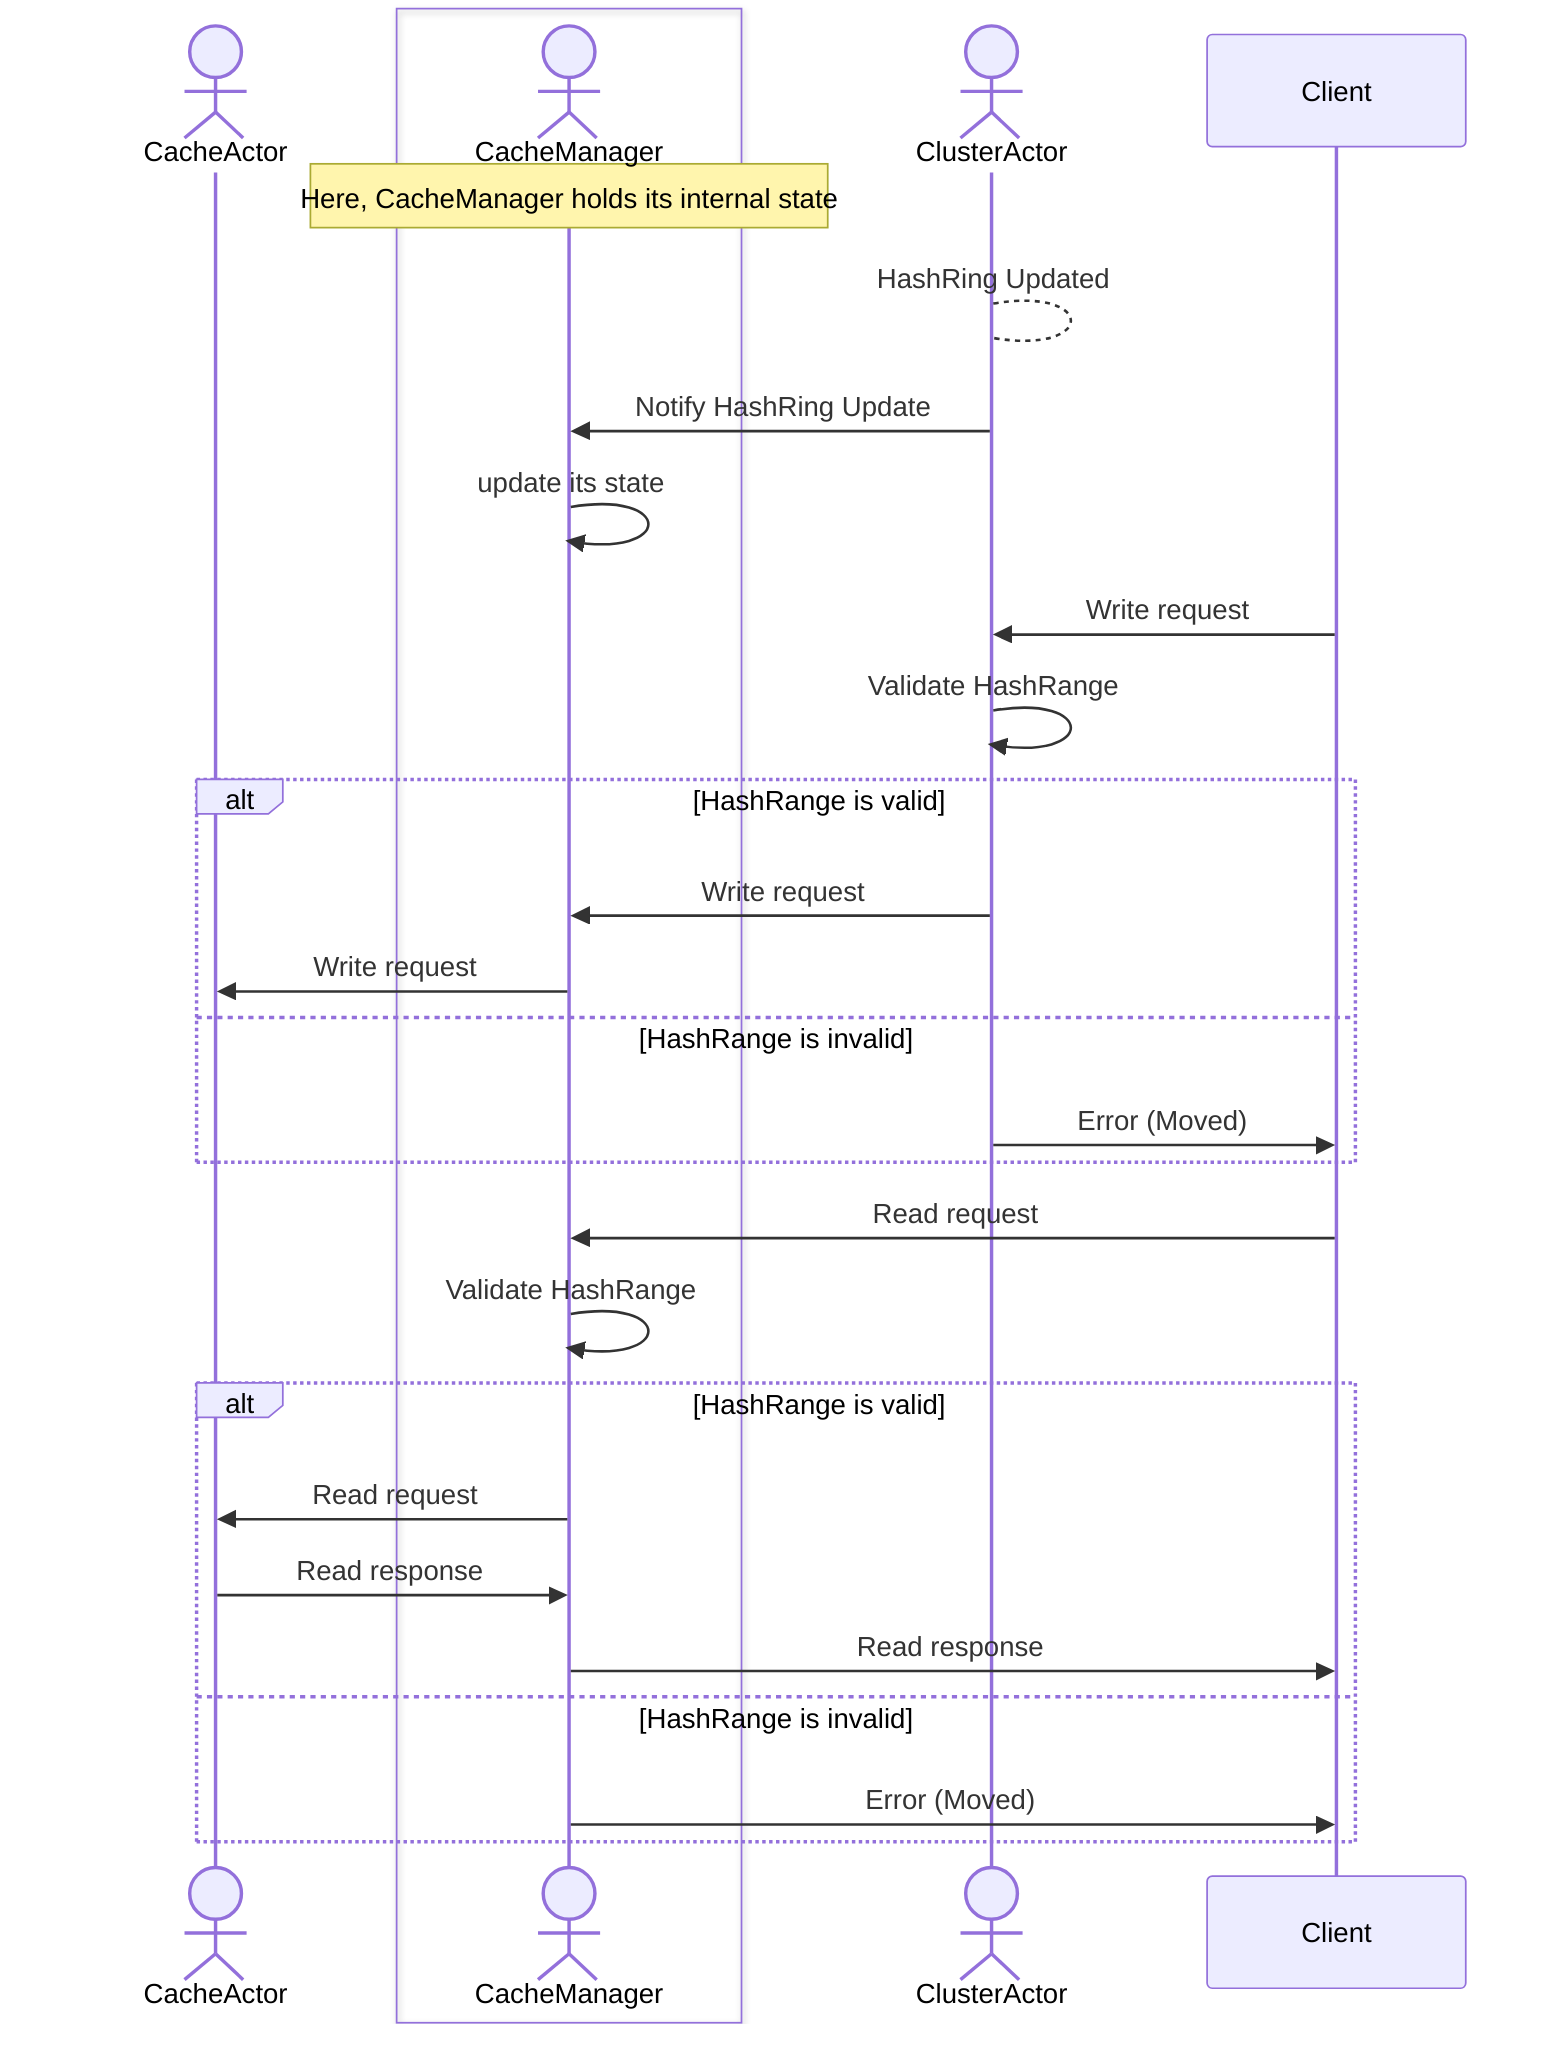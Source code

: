sequenceDiagram
    Actor CacheActor
    

    Note over CL : Here, CacheManager holds its internal state
    Box  
        Actor CL as CacheManager
    end

    
    Actor T as ClusterActor
    
    T --> T : HashRing Updated

    T ->> CL : Notify HashRing Update

    CL ->> CL : update its state


    Client ->> T : Write request
    T ->> T : Validate HashRange
    alt HashRange is valid
        T ->> CL : Write request
        CL ->> CacheActor : Write request
    else HashRange is invalid
        T ->> Client : Error (Moved) 
    end


    Client ->> CL : Read request
    CL ->> CL : Validate HashRange
    alt HashRange is valid
        CL ->> CacheActor : Read request
        CacheActor ->> CL : Read response
        CL ->> Client : Read response
    else HashRange is invalid
        CL ->> Client : Error (Moved) 
    end
